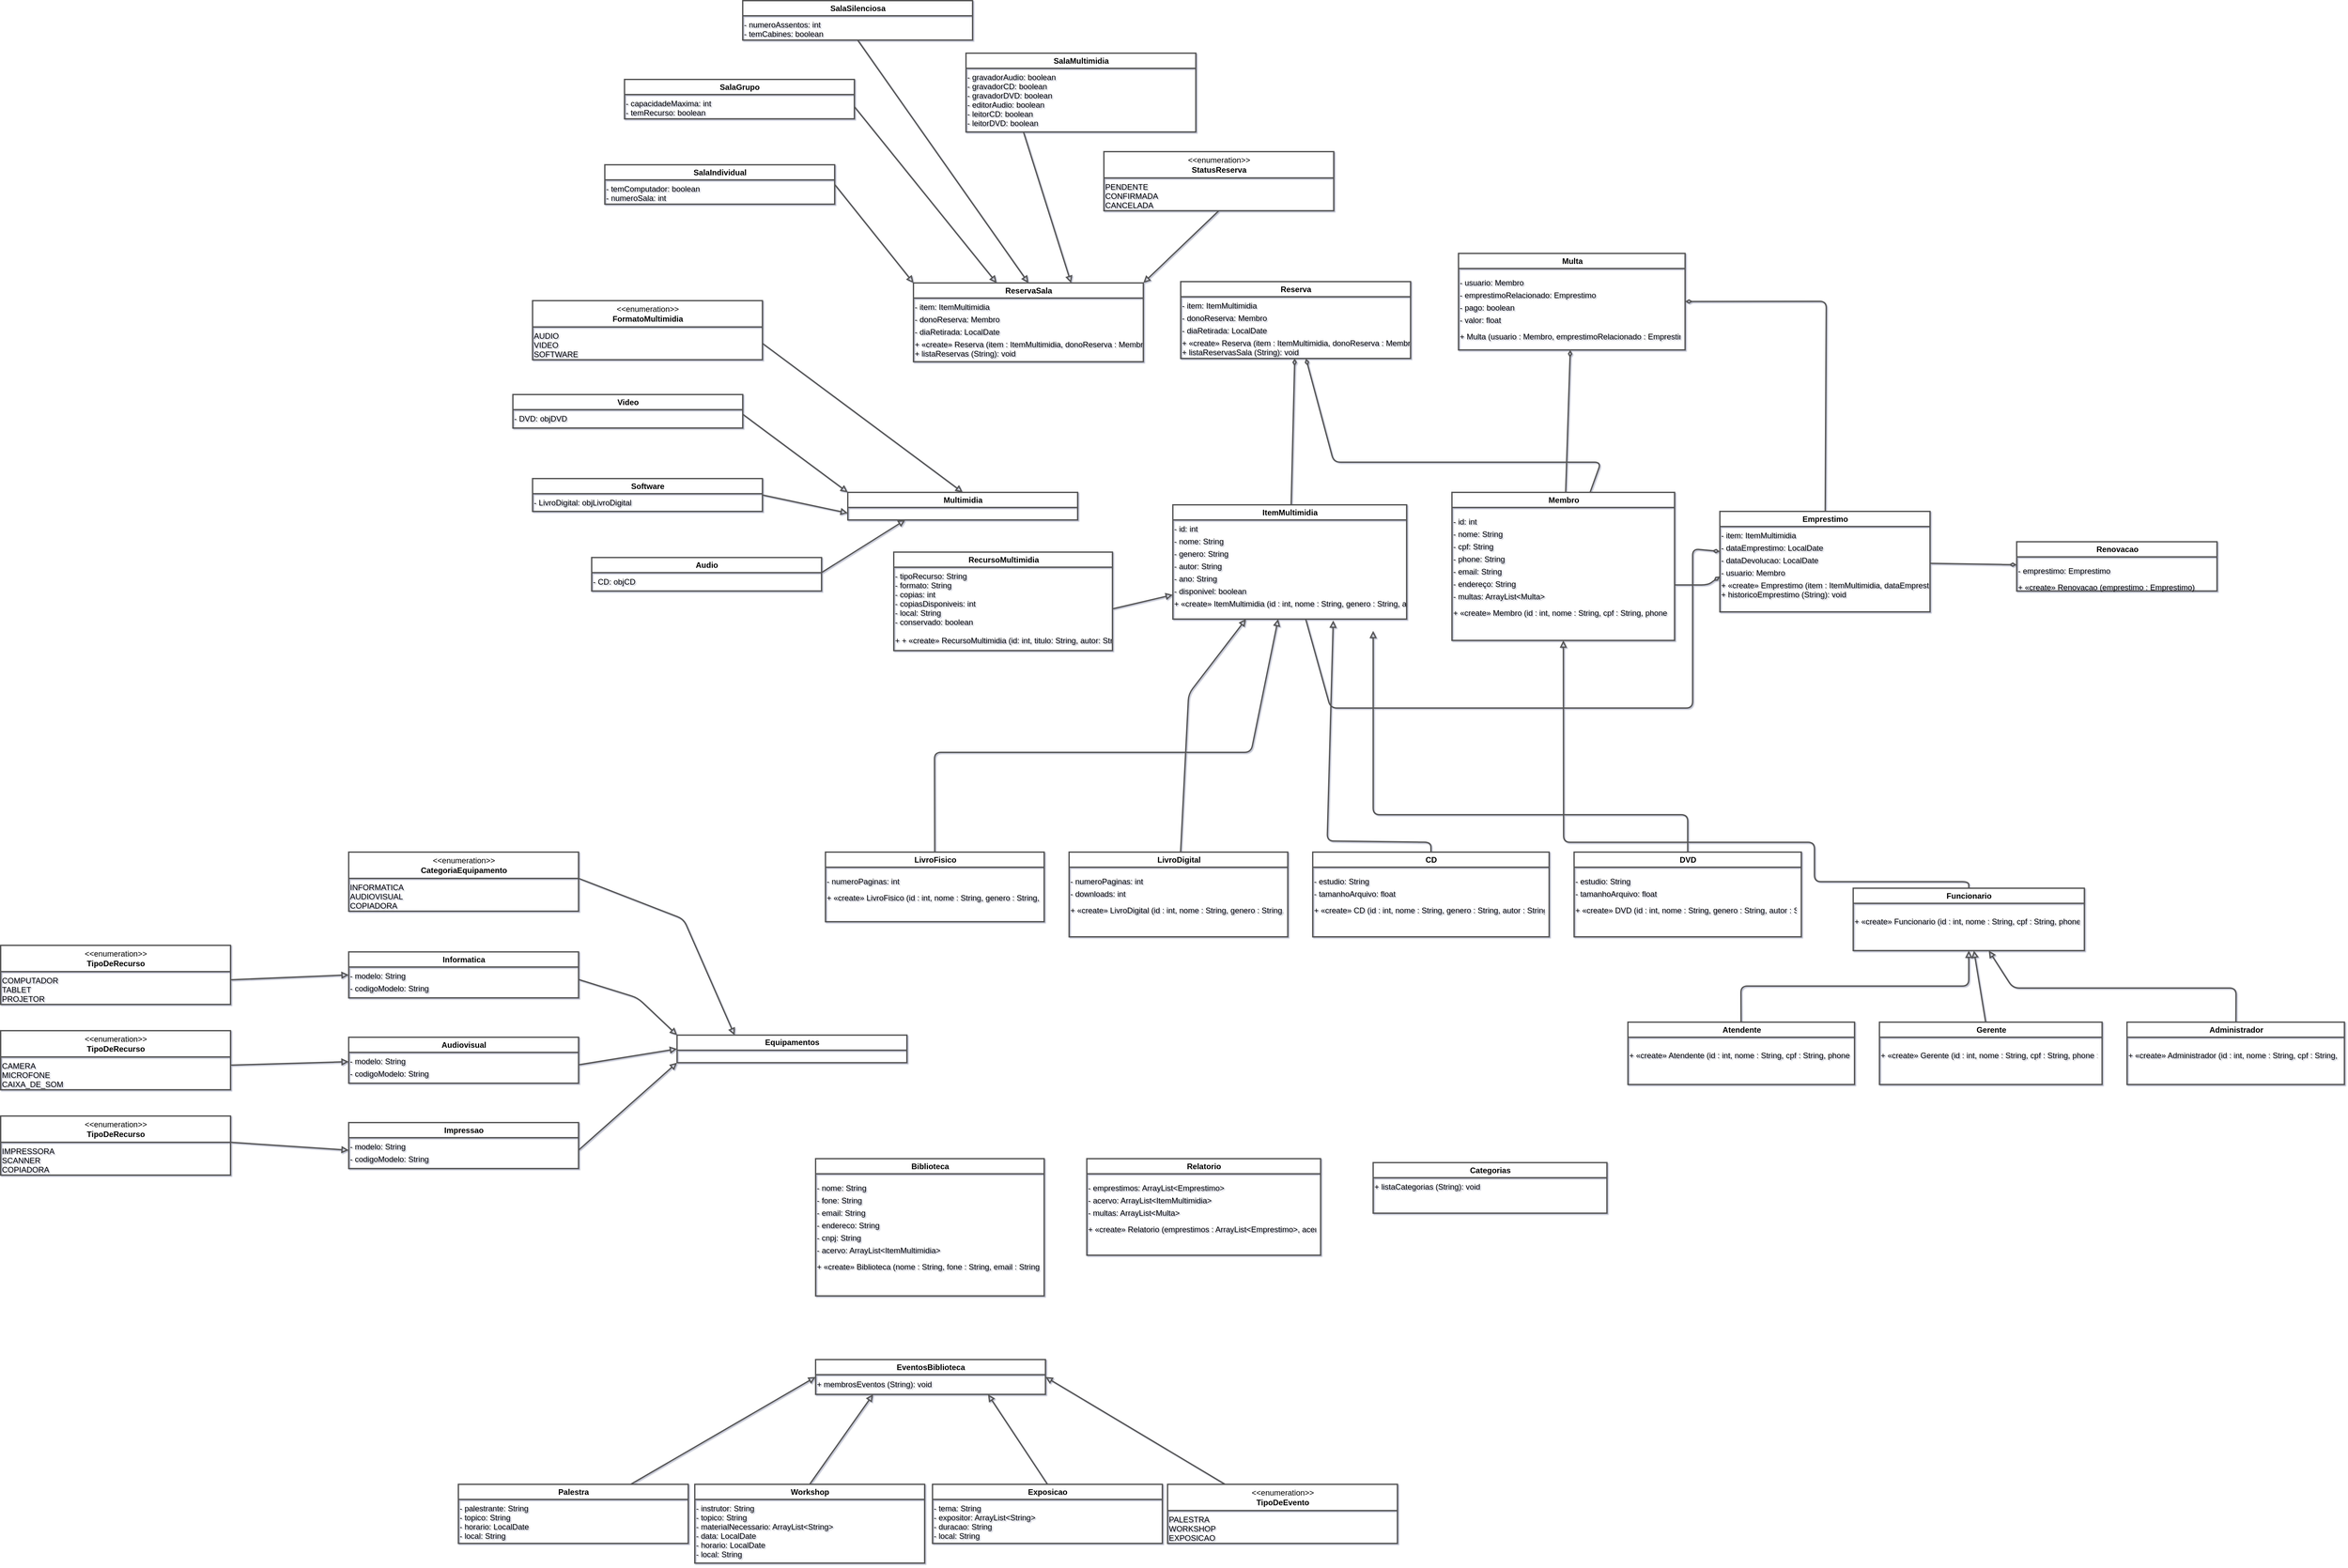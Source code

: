 <mxfile version="21.7.5" type="device">
  <diagram id="p37bd9b59f6854766ac0c3a6f68ef0c08_802432798" name="library">
    <mxGraphModel dx="3105" dy="1855" grid="1" gridSize="10" guides="1" tooltips="1" connect="1" arrows="1" fold="1" page="1" pageScale="1" pageWidth="850" pageHeight="1100" math="0" shadow="1">
      <root>
        <mxCell id="0" />
        <mxCell id="1" parent="0" />
        <mxCell id="3de217dc159946418a48439468bd26b7" value="" style="startArrow=diamondThin;startFill=0;endArrow=none;endFill=0;html=1;strokeColor=#555555;strokeWidth=2;shadow=1fillColor=#F2F2F2;" parent="1" source="750d695c446f47dfaca1e49f6bc99f50" target="7b51b3859f4741ab8440961cbaa6d530" edge="1">
          <mxGeometry x="953" y="147" width="81" height="212" as="geometry">
            <mxPoint x="993" y="147" as="sourcePoint" />
            <mxPoint x="993" y="358" as="targetPoint" />
          </mxGeometry>
        </mxCell>
        <mxCell id="7b51b3859f4741ab8440961cbaa6d530" value="ItemMultimidia" style="swimlane;childLayout=stackLayout;horizontal=1;horizontalStack=0;resizeParent=1;resizeParentMax=0;resizeLast=0;collapsible=1;html=1;strokeColor=#555555;strokeWidth=2;shadow=1fillColor=#F2F2F2;" parent="1" vertex="1">
          <mxGeometry x="815" y="358" width="356" height="174" as="geometry" />
        </mxCell>
        <mxCell id="a9e3dbe1d3b3a44e09e2bd3cc3151cbb9252" value="- id: int" style="text;portConstraint=eastwest;overflow=hidden;rotatable=0;" parent="7b51b3859f4741ab8440961cbaa6d530" vertex="1">
          <mxGeometry y="23" width="356" height="19" as="geometry" />
        </mxCell>
        <mxCell id="a9053ff605db44b50b0110128f263563d252" value="- nome: String" style="text;portConstraint=eastwest;overflow=hidden;rotatable=0;" parent="7b51b3859f4741ab8440961cbaa6d530" vertex="1">
          <mxGeometry y="42" width="356" height="19" as="geometry" />
        </mxCell>
        <mxCell id="a3ed324a3380c4290bb2b8b1d02358557253" value="- genero: String" style="text;portConstraint=eastwest;overflow=hidden;rotatable=0;" parent="7b51b3859f4741ab8440961cbaa6d530" vertex="1">
          <mxGeometry y="61" width="356" height="19" as="geometry" />
        </mxCell>
        <mxCell id="a2d24f474f6284231943f9ec85da9eb00253" value="- autor: String" style="text;portConstraint=eastwest;overflow=hidden;rotatable=0;" parent="7b51b3859f4741ab8440961cbaa6d530" vertex="1">
          <mxGeometry y="80" width="356" height="19" as="geometry" />
        </mxCell>
        <mxCell id="ad3393fe65f0a4356b60c2a44cb1f9c10253" value="- ano: String" style="text;portConstraint=eastwest;overflow=hidden;rotatable=0;" parent="7b51b3859f4741ab8440961cbaa6d530" vertex="1">
          <mxGeometry y="99" width="356" height="19" as="geometry" />
        </mxCell>
        <mxCell id="a8ce10ce505704f73aec677658c6fa811253" value="- disponivel: boolean" style="text;portConstraint=eastwest;overflow=hidden;rotatable=0;" parent="7b51b3859f4741ab8440961cbaa6d530" vertex="1">
          <mxGeometry y="118" width="356" height="19" as="geometry" />
        </mxCell>
        <mxCell id="o358498f393b54876945f960a26d83ded259" value="+ «create» ItemMultimidia (id : int, nome : String, genero : String, autor : String, ano : String, disponivel : boolean)" style="text;portConstraint=eastwest;overflow=hidden;rotatable=0;" parent="7b51b3859f4741ab8440961cbaa6d530" vertex="1">
          <mxGeometry y="137" width="356" height="37" as="geometry" />
        </mxCell>
        <mxCell id="ac202d108b43428399f6237054c8ca0f" value="Renovacao" style="swimlane;childLayout=stackLayout;horizontal=1;horizontalStack=0;resizeParent=1;resizeParentMax=0;resizeLast=0;collapsible=1;html=1;strokeColor=#555555;strokeWidth=2;shadow=1fillColor=#F2F2F2;" parent="1" vertex="1">
          <mxGeometry x="2100" y="414.25" width="305" height="75" as="geometry" />
        </mxCell>
        <mxCell id="a7e2269adfb7d41eca360b56fb958388d283" value="- emprestimo: Emprestimo" style="text;portConstraint=eastwest;overflow=hidden;rotatable=0;" parent="ac202d108b43428399f6237054c8ca0f" vertex="1">
          <mxGeometry y="30.826" width="299" height="19" as="geometry" />
        </mxCell>
        <mxCell id="oa021e7dc1a324f8880f3be25fa01cdee283" value="+ «create» Renovacao (emprestimo : Emprestimo)" style="text;portConstraint=eastwest;overflow=hidden;rotatable=0;" parent="ac202d108b43428399f6237054c8ca0f" vertex="1">
          <mxGeometry y="55.826" width="299" height="19" as="geometry" />
        </mxCell>
        <mxCell id="9b908b8025334ad98edbbb848cc3a69e" value="Multa" style="swimlane;childLayout=stackLayout;horizontal=1;horizontalStack=0;resizeParent=1;resizeParentMax=0;resizeLast=0;collapsible=1;html=1;strokeColor=#555555;strokeWidth=2;shadow=1fillColor=#F2F2F2;" parent="1" vertex="1">
          <mxGeometry x="1250" y="-25" width="345" height="147" as="geometry" />
        </mxCell>
        <mxCell id="a91cd42d75d904c03a9c3065b9f06b9a1290" value="- usuario: Membro" style="text;portConstraint=eastwest;overflow=hidden;rotatable=0;" parent="9b908b8025334ad98edbbb848cc3a69e" vertex="1">
          <mxGeometry y="30.826" width="339" height="19" as="geometry" />
        </mxCell>
        <mxCell id="ac611e453952d470aa0d77f7ec3cac6bf290" value="- emprestimoRelacionado: Emprestimo" style="text;portConstraint=eastwest;overflow=hidden;rotatable=0;" parent="9b908b8025334ad98edbbb848cc3a69e" vertex="1">
          <mxGeometry y="49.826" width="339" height="19" as="geometry" />
        </mxCell>
        <mxCell id="a30627335d6ea468bb51201f82b734608290" value="- pago: boolean" style="text;portConstraint=eastwest;overflow=hidden;rotatable=0;" parent="9b908b8025334ad98edbbb848cc3a69e" vertex="1">
          <mxGeometry y="68.826" width="339" height="19" as="geometry" />
        </mxCell>
        <mxCell id="acb127990ba494b2685f59ddb8a80af0c290" value="- valor: float" style="text;portConstraint=eastwest;overflow=hidden;rotatable=0;" parent="9b908b8025334ad98edbbb848cc3a69e" vertex="1">
          <mxGeometry y="87.826" width="339" height="19" as="geometry" />
        </mxCell>
        <mxCell id="o7041e1156ae442dc8f49fdc94276baf2290" value="+ Multa (usuario : Membro, emprestimoRelacionado : Emprestimo, pago : boolean, valor : float)" style="text;portConstraint=eastwest;overflow=hidden;rotatable=0;" parent="9b908b8025334ad98edbbb848cc3a69e" vertex="1">
          <mxGeometry y="112.826" width="339" height="37" as="geometry" />
        </mxCell>
        <mxCell id="98349e3afad4463e81128fdacc86d5b3" value="" style="endArrow=block;startArrow=none;endFill=0;startFill=0;html=1;strokeColor=#555555;strokeWidth=2;shadow=1fillColor=#F2F2F2;" parent="1" source="eb095f1c2f36481da3bc40133ddf4d5b" target="d16423c4f56247cc907c60d706bee006" edge="1">
          <mxGeometry x="1670" y="1027" width="367" height="129" as="geometry">
            <mxPoint x="1680" y="1146" as="sourcePoint" />
            <mxPoint x="2027" y="1037" as="targetPoint" />
            <Array as="points">
              <mxPoint x="1680" y="1091" />
              <mxPoint x="2027" y="1091" />
            </Array>
          </mxGeometry>
        </mxCell>
        <mxCell id="763bef23f9b24ad8a9ad205b1e7f8405" value="" style="startArrow=diamondThin;startFill=0;endArrow=none;endFill=0;html=1;strokeColor=#555555;strokeWidth=2;shadow=1fillColor=#F2F2F2;" parent="1" source="a31b603570a84d62bfeac9466dcc0132" target="7b51b3859f4741ab8440961cbaa6d530" edge="1">
          <mxGeometry x="1015" y="400" width="634" height="301.913" as="geometry">
            <mxPoint x="1648" y="425" as="sourcePoint" />
            <mxPoint x="1055" y="549" as="targetPoint" />
            <Array as="points">
              <mxPoint x="1606.5" y="425" />
              <mxPoint x="1606.5" y="667.5" />
              <mxPoint x="1055" y="667.5" />
            </Array>
          </mxGeometry>
        </mxCell>
        <mxCell id="30a6704499814e7495846e8935c2945b" value="Biblioteca" style="swimlane;childLayout=stackLayout;horizontal=1;horizontalStack=0;resizeParent=1;resizeParentMax=0;resizeLast=0;collapsible=1;html=1;strokeColor=#555555;strokeWidth=2;shadow=1fillColor=#F2F2F2;" parent="1" vertex="1">
          <mxGeometry x="271" y="1354" width="348" height="209" as="geometry" />
        </mxCell>
        <mxCell id="a82bc6de943204bc7b48869992ea38ac7285" value="- nome: String" style="text;portConstraint=eastwest;overflow=hidden;rotatable=0;" parent="30a6704499814e7495846e8935c2945b" vertex="1">
          <mxGeometry y="30.826" width="342" height="19" as="geometry" />
        </mxCell>
        <mxCell id="aad3405b4044c475588083a8c619a825c285" value="- fone: String" style="text;portConstraint=eastwest;overflow=hidden;rotatable=0;" parent="30a6704499814e7495846e8935c2945b" vertex="1">
          <mxGeometry y="49.826" width="342" height="19" as="geometry" />
        </mxCell>
        <mxCell id="a13a75b98fa1945828b10a9f2124bab44285" value="- email: String" style="text;portConstraint=eastwest;overflow=hidden;rotatable=0;" parent="30a6704499814e7495846e8935c2945b" vertex="1">
          <mxGeometry y="68.826" width="342" height="19" as="geometry" />
        </mxCell>
        <mxCell id="a00431027fe2d4932a6c6d4a3754dbcfc287" value="- endereco: String" style="text;portConstraint=eastwest;overflow=hidden;rotatable=0;" parent="30a6704499814e7495846e8935c2945b" vertex="1">
          <mxGeometry y="87.826" width="342" height="19" as="geometry" />
        </mxCell>
        <mxCell id="a001ee642c50547beb6f47c29be4d22da287" value="- cnpj: String" style="text;portConstraint=eastwest;overflow=hidden;rotatable=0;" parent="30a6704499814e7495846e8935c2945b" vertex="1">
          <mxGeometry y="106.826" width="342" height="19" as="geometry" />
        </mxCell>
        <mxCell id="aa6f2db840195406e8a165615e0391b28287" value="- acervo: ArrayList&lt;ItemMultimidia&gt;" style="text;portConstraint=eastwest;overflow=hidden;rotatable=0;" parent="30a6704499814e7495846e8935c2945b" vertex="1">
          <mxGeometry y="125.826" width="342" height="19" as="geometry" />
        </mxCell>
        <mxCell id="o4472dda964be44bebcc170365ed9ad90287" value="+ «create» Biblioteca (nome : String, fone : String, email : String, endereco : String, cnpj : String, acervo : ArrayList&lt;ItemMultimidia&gt;)" style="text;portConstraint=eastwest;overflow=hidden;rotatable=0;" parent="30a6704499814e7495846e8935c2945b" vertex="1">
          <mxGeometry y="150.826" width="342" height="54" as="geometry" />
        </mxCell>
        <mxCell id="8e8b5624eab444658d67d63d186cf1ea" value="CD" style="swimlane;childLayout=stackLayout;horizontal=1;horizontalStack=0;resizeParent=1;resizeParentMax=0;resizeLast=0;collapsible=1;html=1;strokeColor=#555555;strokeWidth=2;shadow=1fillColor=#F2F2F2;" parent="1" vertex="1">
          <mxGeometry x="1028" y="887" width="360" height="129" as="geometry" />
        </mxCell>
        <mxCell id="a7ef735b1b3534654ae1aedb2536d6e09284" value="- estudio: String" style="text;portConstraint=eastwest;overflow=hidden;rotatable=0;" parent="8e8b5624eab444658d67d63d186cf1ea" vertex="1">
          <mxGeometry y="30.826" width="354" height="19" as="geometry" />
        </mxCell>
        <mxCell id="ae7a2b139d098462594b36899ecc4bd8b284" value="- tamanhoArquivo: float" style="text;portConstraint=eastwest;overflow=hidden;rotatable=0;" parent="8e8b5624eab444658d67d63d186cf1ea" vertex="1">
          <mxGeometry y="49.826" width="354" height="19" as="geometry" />
        </mxCell>
        <mxCell id="oa89645d8170447b59d827f4a41e2adcd284" value="+ «create» CD (id : int, nome : String, genero : String, autor : String, ano : String, disponivel : boolean, estudio : String, tamanhoArquivo : float)" style="text;portConstraint=eastwest;overflow=hidden;rotatable=0;" parent="8e8b5624eab444658d67d63d186cf1ea" vertex="1">
          <mxGeometry y="74.826" width="354" height="54" as="geometry" />
        </mxCell>
        <mxCell id="de872e140cec4520bc8597d99540006d" value="" style="startArrow=diamondThin;startFill=0;endArrow=none;endFill=0;html=1;strokeColor=#555555;strokeWidth=2;shadow=1fillColor=#F2F2F2;exitX=0;exitY=0;exitDx=0;exitDy=0;" parent="1" source="o4db6b092f45548c98efa4481ca5813e5289" edge="1">
          <mxGeometry x="765" y="457" width="884" height="336" as="geometry">
            <mxPoint x="1648" y="482" as="sourcePoint" />
            <mxPoint x="1580" y="480" as="targetPoint" />
            <Array as="points">
              <mxPoint x="1630" y="480" />
            </Array>
          </mxGeometry>
        </mxCell>
        <mxCell id="caf0a0fd16a84841b270076759943cde" value="LivroFisico" style="swimlane;childLayout=stackLayout;horizontal=1;horizontalStack=0;resizeParent=1;resizeParentMax=0;resizeLast=0;collapsible=1;html=1;strokeColor=#555555;strokeWidth=2;shadow=1fillColor=#F2F2F2;" parent="1" vertex="1">
          <mxGeometry x="286" y="887" width="333" height="106" as="geometry" />
        </mxCell>
        <mxCell id="a4b9a42e1a2174d54b8641a2647b5f455297" value="- numeroPaginas: int" style="text;portConstraint=eastwest;overflow=hidden;rotatable=0;" parent="caf0a0fd16a84841b270076759943cde" vertex="1">
          <mxGeometry y="30.826" width="327" height="19" as="geometry" />
        </mxCell>
        <mxCell id="o6b5f55008fe24fad8548ceec09bc714e297" value="+ «create» LivroFisico (id : int, nome : String, genero : String, autor : String, ano : String, disponivel : boolean, numeroPaginas : int)" style="text;portConstraint=eastwest;overflow=hidden;rotatable=0;" parent="caf0a0fd16a84841b270076759943cde" vertex="1">
          <mxGeometry y="55.826" width="327" height="54" as="geometry" />
        </mxCell>
        <mxCell id="053b7ff0ea4443c38d4439765a249ca6" value="DVD" style="swimlane;childLayout=stackLayout;horizontal=1;horizontalStack=0;resizeParent=1;resizeParentMax=0;resizeLast=0;collapsible=1;html=1;strokeColor=#555555;strokeWidth=2;shadow=1fillColor=#F2F2F2;" parent="1" vertex="1">
          <mxGeometry x="1426" y="887" width="346" height="129" as="geometry" />
        </mxCell>
        <mxCell id="a46ba94029e6b4fdea4a6cf5c9519b6b4284" value="- estudio: String" style="text;portConstraint=eastwest;overflow=hidden;rotatable=0;" parent="053b7ff0ea4443c38d4439765a249ca6" vertex="1">
          <mxGeometry y="30.826" width="340" height="19" as="geometry" />
        </mxCell>
        <mxCell id="a1b663cee3dad41e5a35a0bd2e3637bfc284" value="- tamanhoArquivo: float" style="text;portConstraint=eastwest;overflow=hidden;rotatable=0;" parent="053b7ff0ea4443c38d4439765a249ca6" vertex="1">
          <mxGeometry y="49.826" width="340" height="19" as="geometry" />
        </mxCell>
        <mxCell id="o789ce871481b48d1958b1225397278df284" value="+ «create» DVD (id : int, nome : String, genero : String, autor : String, ano : String, disponivel : boolean, estudio : String, tamanhoArquivo : float)" style="text;portConstraint=eastwest;overflow=hidden;rotatable=0;" parent="053b7ff0ea4443c38d4439765a249ca6" vertex="1">
          <mxGeometry y="74.826" width="340" height="54" as="geometry" />
        </mxCell>
        <mxCell id="55dbd6a922a04dd6b03bd169adce1d91" value="Relatorio" style="swimlane;childLayout=stackLayout;horizontal=1;horizontalStack=0;resizeParent=1;resizeParentMax=0;resizeLast=0;collapsible=1;html=1;strokeColor=#555555;strokeWidth=2;shadow=1fillColor=#F2F2F2;" parent="1" vertex="1">
          <mxGeometry x="684" y="1354" width="356" height="147" as="geometry" />
        </mxCell>
        <mxCell id="a118506b707294131a133ad80129c5dfc289" value="- emprestimos: ArrayList&lt;Emprestimo&gt;" style="text;portConstraint=eastwest;overflow=hidden;rotatable=0;" parent="55dbd6a922a04dd6b03bd169adce1d91" vertex="1">
          <mxGeometry y="30.826" width="350" height="19" as="geometry" />
        </mxCell>
        <mxCell id="aba142daf7c624c2ab04e8b1da9915b1a289" value="- acervo: ArrayList&lt;ItemMultimidia&gt;" style="text;portConstraint=eastwest;overflow=hidden;rotatable=0;" parent="55dbd6a922a04dd6b03bd169adce1d91" vertex="1">
          <mxGeometry y="49.826" width="350" height="19" as="geometry" />
        </mxCell>
        <mxCell id="abdb2bd2c941b445ea6581d42f88d8c84290" value="- multas: ArrayList&lt;Multa&gt;" style="text;portConstraint=eastwest;overflow=hidden;rotatable=0;" parent="55dbd6a922a04dd6b03bd169adce1d91" vertex="1">
          <mxGeometry y="68.826" width="350" height="19" as="geometry" />
        </mxCell>
        <mxCell id="oeb6ae79e1dc642129abe86c6c4cbd70e290" value="+ «create» Relatorio (emprestimos : ArrayList&lt;Emprestimo&gt;, acervo : ArrayList&lt;ItemMultimidia&gt;, multas : ArrayList&lt;Multa&gt;)" style="text;portConstraint=eastwest;overflow=hidden;rotatable=0;" parent="55dbd6a922a04dd6b03bd169adce1d91" vertex="1">
          <mxGeometry y="93.826" width="350" height="54" as="geometry" />
        </mxCell>
        <mxCell id="0190dd56a010477fa57b2b83e8e8f4dc" value="" style="endArrow=block;startArrow=none;endFill=0;startFill=0;html=1;strokeColor=#555555;strokeWidth=2;shadow=1fillColor=#F2F2F2;" parent="1" source="d16423c4f56247cc907c60d706bee006" target="6d1231ac8dc84af4a180692e4535df3b" edge="1">
          <mxGeometry x="1400" y="554" width="637" height="398" as="geometry">
            <mxPoint x="2027" y="942" as="sourcePoint" />
            <mxPoint x="1410" y="564" as="targetPoint" />
            <Array as="points">
              <mxPoint x="2027" y="932" />
              <mxPoint x="1792" y="932" />
              <mxPoint x="1792" y="872" />
              <mxPoint x="1410" y="872" />
            </Array>
          </mxGeometry>
        </mxCell>
        <mxCell id="42e553c26f91463a8031080a08dc2146" value="" style="startArrow=diamondThin;startFill=0;endArrow=none;endFill=0;html=1;strokeColor=#555555;strokeWidth=2;shadow=1fillColor=#F2F2F2;" parent="1" source="9b908b8025334ad98edbbb848cc3a69e" target="a31b603570a84d62bfeac9466dcc0132" edge="1">
          <mxGeometry x="1595" y="23" width="256" height="346" as="geometry">
            <mxPoint x="1595" y="48" as="sourcePoint" />
            <mxPoint x="1810" y="368" as="targetPoint" />
            <Array as="points">
              <mxPoint x="1810" y="48" />
            </Array>
          </mxGeometry>
        </mxCell>
        <mxCell id="a31b603570a84d62bfeac9466dcc0132" value="Emprestimo" style="swimlane;childLayout=stackLayout;horizontal=1;horizontalStack=0;resizeParent=1;resizeParentMax=0;resizeLast=0;collapsible=1;html=1;strokeColor=#555555;strokeWidth=2;shadow=1fillColor=#F2F2F2;" parent="1" vertex="1">
          <mxGeometry x="1648" y="368" width="320" height="153" as="geometry" />
        </mxCell>
        <mxCell id="ab72d654bac2d47b2939a9862943dee7f288" value="- item: ItemMultimidia" style="text;portConstraint=eastwest;overflow=hidden;rotatable=0;" parent="a31b603570a84d62bfeac9466dcc0132" vertex="1">
          <mxGeometry y="23" width="320" height="19" as="geometry" />
        </mxCell>
        <mxCell id="a67629a57707348b0bcec4d285e04d1fc288" value="- dataEmprestimo: LocalDate" style="text;portConstraint=eastwest;overflow=hidden;rotatable=0;" parent="a31b603570a84d62bfeac9466dcc0132" vertex="1">
          <mxGeometry y="42" width="320" height="19" as="geometry" />
        </mxCell>
        <mxCell id="a2ef4308120a6426ba15dafd919d758fd288" value="- dataDevolucao: LocalDate" style="text;portConstraint=eastwest;overflow=hidden;rotatable=0;" parent="a31b603570a84d62bfeac9466dcc0132" vertex="1">
          <mxGeometry y="61" width="320" height="19" as="geometry" />
        </mxCell>
        <mxCell id="a528bc57d017e4e68882198664ebad499289" value="- usuario: Membro" style="text;portConstraint=eastwest;overflow=hidden;rotatable=0;" parent="a31b603570a84d62bfeac9466dcc0132" vertex="1">
          <mxGeometry y="80" width="320" height="19" as="geometry" />
        </mxCell>
        <mxCell id="o4db6b092f45548c98efa4481ca5813e5289" value="+ «create» Emprestimo (item : ItemMultimidia, dataEmprestimo : LocalDate, dataDevolucao : LocalDate, usuario : Membro)&#xa;+ historicoEmprestimo (String): void&#xa;" style="text;portConstraint=eastwest;overflow=hidden;rotatable=0;" parent="a31b603570a84d62bfeac9466dcc0132" vertex="1">
          <mxGeometry y="99" width="320" height="54" as="geometry" />
        </mxCell>
        <mxCell id="b2b2c60eab2e4406a98322917a48b906" value="Gerente" style="swimlane;childLayout=stackLayout;horizontal=1;horizontalStack=0;resizeParent=1;resizeParentMax=0;resizeLast=0;collapsible=1;html=1;strokeColor=#555555;strokeWidth=2;shadow=1fillColor=#F2F2F2;" parent="1" vertex="1">
          <mxGeometry x="1891" y="1146" width="339" height="95" as="geometry" />
        </mxCell>
        <mxCell id="oe6f1c79dc0a44ab0b57b0578d28bf218269" value="+ «create» Gerente (id : int, nome : String, cpf : String, phone : String, email : String, endereço : String, multas : ArrayList&lt;Multa&gt;)" style="text;portConstraint=eastwest;overflow=hidden;rotatable=0;" parent="b2b2c60eab2e4406a98322917a48b906" vertex="1">
          <mxGeometry y="36.826" width="333" height="54" as="geometry" />
        </mxCell>
        <mxCell id="750d695c446f47dfaca1e49f6bc99f50" value="Reserva" style="swimlane;childLayout=stackLayout;horizontal=1;horizontalStack=0;resizeParent=1;resizeParentMax=0;resizeLast=0;collapsible=1;html=1;strokeColor=#555555;strokeWidth=2;shadow=1fillColor=#F2F2F2;" parent="1" vertex="1">
          <mxGeometry x="827" y="18" width="350" height="117" as="geometry" />
        </mxCell>
        <mxCell id="a9a743cadb1f849a78421a980a7d8baf7271" value="- item: ItemMultimidia" style="text;portConstraint=eastwest;overflow=hidden;rotatable=0;" parent="750d695c446f47dfaca1e49f6bc99f50" vertex="1">
          <mxGeometry y="23" width="350" height="19" as="geometry" />
        </mxCell>
        <mxCell id="aaabdd4f79d5a434a8f05de6a753adf0b272" value="- donoReserva: Membro" style="text;portConstraint=eastwest;overflow=hidden;rotatable=0;" parent="750d695c446f47dfaca1e49f6bc99f50" vertex="1">
          <mxGeometry y="42" width="350" height="19" as="geometry" />
        </mxCell>
        <mxCell id="a405c1b6449314bc8a0717d8c7dbd74e6283" value="- diaRetirada: LocalDate" style="text;portConstraint=eastwest;overflow=hidden;rotatable=0;" parent="750d695c446f47dfaca1e49f6bc99f50" vertex="1">
          <mxGeometry y="61" width="350" height="19" as="geometry" />
        </mxCell>
        <mxCell id="o2746d2b65f924d978e031fb6deeed2c9283" value="+ «create» Reserva (item : ItemMultimidia, donoReserva : Membro, diaRetirada : LocalDate)&#xa;+ listaReservasSala (String): void" style="text;portConstraint=eastwest;overflow=hidden;rotatable=0;" parent="750d695c446f47dfaca1e49f6bc99f50" vertex="1">
          <mxGeometry y="80" width="350" height="37" as="geometry" />
        </mxCell>
        <mxCell id="eb095f1c2f36481da3bc40133ddf4d5b" value="Atendente" style="swimlane;childLayout=stackLayout;horizontal=1;horizontalStack=0;resizeParent=1;resizeParentMax=0;resizeLast=0;collapsible=1;html=1;strokeColor=#555555;strokeWidth=2;shadow=1fillColor=#F2F2F2;" parent="1" vertex="1">
          <mxGeometry x="1508" y="1146" width="345" height="95" as="geometry" />
        </mxCell>
        <mxCell id="odcde61b88999489c909013fdf0b62d8e287" value="+ «create» Atendente (id : int, nome : String, cpf : String, phone : String, email : String, endereço : String, multas : ArrayList&lt;Multa&gt;)" style="text;portConstraint=eastwest;overflow=hidden;rotatable=0;" parent="eb095f1c2f36481da3bc40133ddf4d5b" vertex="1">
          <mxGeometry y="36.826" width="339" height="54" as="geometry" />
        </mxCell>
        <mxCell id="6d1231ac8dc84af4a180692e4535df3b" value="Membro" style="swimlane;childLayout=stackLayout;horizontal=1;horizontalStack=0;resizeParent=1;resizeParentMax=0;resizeLast=0;collapsible=1;html=1;strokeColor=#555555;strokeWidth=2;shadow=1fillColor=#F2F2F2;" parent="1" vertex="1">
          <mxGeometry x="1240" y="339" width="339" height="225.5" as="geometry" />
        </mxCell>
        <mxCell id="a62fa7caaa270454a87bf33e5a46f1bae291" value="- id: int" style="text;portConstraint=eastwest;overflow=hidden;rotatable=0;" parent="6d1231ac8dc84af4a180692e4535df3b" vertex="1">
          <mxGeometry y="30.826" width="333" height="19" as="geometry" />
        </mxCell>
        <mxCell id="ab8ca178a8cb04138a94d542e1c700d54291" value="- nome: String" style="text;portConstraint=eastwest;overflow=hidden;rotatable=0;" parent="6d1231ac8dc84af4a180692e4535df3b" vertex="1">
          <mxGeometry y="49.826" width="333" height="19" as="geometry" />
        </mxCell>
        <mxCell id="a9059791f5dc84263808206ad94f67dde291" value="- cpf: String" style="text;portConstraint=eastwest;overflow=hidden;rotatable=0;" parent="6d1231ac8dc84af4a180692e4535df3b" vertex="1">
          <mxGeometry y="68.826" width="333" height="19" as="geometry" />
        </mxCell>
        <mxCell id="aa808b70494924b9a962759bd7d85ca5f291" value="- phone: String" style="text;portConstraint=eastwest;overflow=hidden;rotatable=0;" parent="6d1231ac8dc84af4a180692e4535df3b" vertex="1">
          <mxGeometry y="87.826" width="333" height="19" as="geometry" />
        </mxCell>
        <mxCell id="a3fea0b0dce5e48039c09c41975ab06d3291" value="- email: String" style="text;portConstraint=eastwest;overflow=hidden;rotatable=0;" parent="6d1231ac8dc84af4a180692e4535df3b" vertex="1">
          <mxGeometry y="106.826" width="333" height="19" as="geometry" />
        </mxCell>
        <mxCell id="ad9c76e51bf234b8b90f28565b4a87c84292" value="- endereço: String" style="text;portConstraint=eastwest;overflow=hidden;rotatable=0;" parent="6d1231ac8dc84af4a180692e4535df3b" vertex="1">
          <mxGeometry y="125.826" width="333" height="19" as="geometry" />
        </mxCell>
        <mxCell id="aabe37e30e59d42718f0ccda6f8c243ef292" value="- multas: ArrayList&lt;Multa&gt;" style="text;portConstraint=eastwest;overflow=hidden;rotatable=0;" parent="6d1231ac8dc84af4a180692e4535df3b" vertex="1">
          <mxGeometry y="144.826" width="333" height="19" as="geometry" />
        </mxCell>
        <mxCell id="o8252918745924d60b2176b1172b253d6292" value="+ «create» Membro (id : int, nome : String, cpf : String, phone : String, email : String, endereço : String, multas : ArrayList&lt;Multa&gt;)" style="text;portConstraint=eastwest;overflow=hidden;rotatable=0;" parent="6d1231ac8dc84af4a180692e4535df3b" vertex="1">
          <mxGeometry y="169.826" width="333" height="54" as="geometry" />
        </mxCell>
        <mxCell id="37eda76e77b34ba88dceb4688a537df4" value="" style="endArrow=block;startArrow=none;endFill=0;startFill=0;html=1;strokeColor=#555555;strokeWidth=2;shadow=1fillColor=#F2F2F2;" parent="1" source="053b7ff0ea4443c38d4439765a249ca6" edge="1">
          <mxGeometry x="982" y="539" width="627" height="376" as="geometry">
            <mxPoint x="1599" y="887" as="sourcePoint" />
            <mxPoint x="1120" y="550" as="targetPoint" />
            <Array as="points">
              <mxPoint x="1599" y="830" />
              <mxPoint x="1120" y="830" />
            </Array>
          </mxGeometry>
        </mxCell>
        <mxCell id="ff72c9060e3f40c6b575ea7a3f5bef4d" value="" style="endArrow=block;startArrow=none;endFill=0;startFill=0;html=1;strokeColor=#555555;strokeWidth=2;shadow=1fillColor=#F2F2F2;" parent="1" source="e628098ff2124c27b98d2bee02e6b559" target="d16423c4f56247cc907c60d706bee006" edge="1">
          <mxGeometry x="2084" y="1027" width="360" height="129" as="geometry">
            <mxPoint x="2434" y="1146" as="sourcePoint" />
            <mxPoint x="2094" y="1037" as="targetPoint" />
            <Array as="points">
              <mxPoint x="2434" y="1094" />
              <mxPoint x="2094" y="1094" />
            </Array>
          </mxGeometry>
        </mxCell>
        <mxCell id="0d2e127a870e4d168a14e0f30ccc9be9" value="" style="startArrow=diamondThin;startFill=0;endArrow=none;endFill=0;html=1;strokeColor=#555555;strokeWidth=2;shadow=1fillColor=#F2F2F2;" parent="1" source="750d695c446f47dfaca1e49f6bc99f50" target="6d1231ac8dc84af4a180692e4535df3b" edge="1">
          <mxGeometry x="1020" y="147" width="487.54" height="193" as="geometry">
            <mxPoint x="1060" y="147" as="sourcePoint" />
            <mxPoint x="1466" y="339" as="targetPoint" />
            <Array as="points">
              <mxPoint x="1060" y="293" />
              <mxPoint x="1467" y="293" />
            </Array>
          </mxGeometry>
        </mxCell>
        <mxCell id="d16423c4f56247cc907c60d706bee006" value="Funcionario" style="swimlane;childLayout=stackLayout;horizontal=1;horizontalStack=0;resizeParent=1;resizeParentMax=0;resizeLast=0;collapsible=1;html=1;strokeColor=#555555;strokeWidth=2;shadow=1fillColor=#F2F2F2;" parent="1" vertex="1">
          <mxGeometry x="1851" y="942" width="352" height="95" as="geometry" />
        </mxCell>
        <mxCell id="o88232f252a054d0f888ab25212354512288" value="+ «create» Funcionario (id : int, nome : String, cpf : String, phone : String, email : String, endereço : String, multas : ArrayList&lt;Multa&gt;)" style="text;portConstraint=eastwest;overflow=hidden;rotatable=0;" parent="d16423c4f56247cc907c60d706bee006" vertex="1">
          <mxGeometry y="36.826" width="346" height="54" as="geometry" />
        </mxCell>
        <mxCell id="7d3c3a72213b4498af34a620f2c94031" value="LivroDigital" style="swimlane;childLayout=stackLayout;horizontal=1;horizontalStack=0;resizeParent=1;resizeParentMax=0;resizeLast=0;collapsible=1;html=1;strokeColor=#555555;strokeWidth=2;shadow=1fillColor=#F2F2F2;" parent="1" vertex="1">
          <mxGeometry x="657" y="887" width="333" height="129" as="geometry" />
        </mxCell>
        <mxCell id="a8727f2d23cd042359086cf08c256ce9c297" value="- numeroPaginas: int" style="text;portConstraint=eastwest;overflow=hidden;rotatable=0;" parent="7d3c3a72213b4498af34a620f2c94031" vertex="1">
          <mxGeometry y="30.826" width="327" height="19" as="geometry" />
        </mxCell>
        <mxCell id="aae2004bf071741ef950318385f8504b1297" value="- downloads: int" style="text;portConstraint=eastwest;overflow=hidden;rotatable=0;" parent="7d3c3a72213b4498af34a620f2c94031" vertex="1">
          <mxGeometry y="49.826" width="327" height="19" as="geometry" />
        </mxCell>
        <mxCell id="o13b77318030a4c25b292e0bfd6925cf5297" value="+ «create» LivroDigital (id : int, nome : String, genero : String, autor : String, ano : String, disponivel : Boolean, numeroPaginas : int, downloads : int)" style="text;portConstraint=eastwest;overflow=hidden;rotatable=0;" parent="7d3c3a72213b4498af34a620f2c94031" vertex="1">
          <mxGeometry y="74.826" width="327" height="54" as="geometry" />
        </mxCell>
        <mxCell id="ef208dd50dcf4b33a977d348cb9a4923" value="" style="endArrow=block;startArrow=none;endFill=0;startFill=0;html=1;strokeColor=#555555;strokeWidth=2;shadow=1fillColor=#F2F2F2;" parent="1" source="b2b2c60eab2e4406a98322917a48b906" target="d16423c4f56247cc907c60d706bee006" edge="1">
          <mxGeometry x="2023" y="1027" width="74" height="129" as="geometry">
            <mxPoint x="2060" y="1146" as="sourcePoint" />
            <mxPoint x="2061" y="1037" as="targetPoint" />
          </mxGeometry>
        </mxCell>
        <mxCell id="e446761606aa4bfbadca1184521cd40c" value="" style="endArrow=block;startArrow=none;endFill=0;startFill=0;html=1;strokeColor=#555555;strokeWidth=2;shadow=1fillColor=#F2F2F2;" parent="1" source="7d3c3a72213b4498af34a620f2c94031" target="7b51b3859f4741ab8440961cbaa6d530" edge="1">
          <mxGeometry x="787" y="539" width="74" height="358" as="geometry">
            <mxPoint x="824" y="887" as="sourcePoint" />
            <mxPoint x="839" y="549" as="targetPoint" />
            <Array as="points">
              <mxPoint x="839" y="646" />
            </Array>
          </mxGeometry>
        </mxCell>
        <mxCell id="e628098ff2124c27b98d2bee02e6b559" value="Administrador" style="swimlane;childLayout=stackLayout;horizontal=1;horizontalStack=0;resizeParent=1;resizeParentMax=0;resizeLast=0;collapsible=1;html=1;strokeColor=#555555;strokeWidth=2;shadow=1fillColor=#F2F2F2;" parent="1" vertex="1">
          <mxGeometry x="2268" y="1146" width="331" height="95" as="geometry" />
        </mxCell>
        <mxCell id="o5b7e27d542fd4566944c43671c824231288" value="+ «create» Administrador (id : int, nome : String, cpf : String, phone : String, email : String, endereço : String, multas : ArrayList&lt;Multa&gt;)" style="text;portConstraint=eastwest;overflow=hidden;rotatable=0;" parent="e628098ff2124c27b98d2bee02e6b559" vertex="1">
          <mxGeometry y="36.826" width="325" height="54" as="geometry" />
        </mxCell>
        <mxCell id="b555dc034d644602b9a97620d7dd7d60" value="" style="endArrow=block;startArrow=none;endFill=0;startFill=0;html=1;strokeColor=#555555;strokeWidth=2;shadow=1fillColor=#F2F2F2;" parent="1" source="caf0a0fd16a84841b270076759943cde" target="7b51b3859f4741ab8440961cbaa6d530" edge="1">
          <mxGeometry x="442" y="539" width="502" height="358" as="geometry">
            <mxPoint x="452" y="887" as="sourcePoint" />
            <mxPoint x="934" y="549" as="targetPoint" />
            <Array as="points">
              <mxPoint x="452" y="735" />
              <mxPoint x="934" y="735" />
            </Array>
          </mxGeometry>
        </mxCell>
        <mxCell id="bedd041c5bf44c2cb2eb68503a309a35" value="" style="startArrow=diamondThin;startFill=0;endArrow=none;endFill=0;html=1;strokeColor=#555555;strokeWidth=2;shadow=1fillColor=#F2F2F2;" parent="1" source="ac202d108b43428399f6237054c8ca0f" target="a31b603570a84d62bfeac9466dcc0132" edge="1">
          <mxGeometry x="1967.886" y="428.19" width="133.114" height="59.723" as="geometry">
            <mxPoint x="2100" y="454" as="sourcePoint" />
            <mxPoint x="1968" y="453" as="targetPoint" />
          </mxGeometry>
        </mxCell>
        <mxCell id="fb8221c0deca46c2861be26b79eae970" value="" style="endArrow=block;startArrow=none;endFill=0;startFill=0;html=1;strokeColor=#555555;strokeWidth=2;shadow=1fillColor=#F2F2F2;entryX=0.686;entryY=1.06;entryDx=0;entryDy=0;entryPerimeter=0;" parent="1" source="8e8b5624eab444658d67d63d186cf1ea" target="o358498f393b54876945f960a26d83ded259" edge="1">
          <mxGeometry x="955" y="539" width="263" height="358" as="geometry">
            <mxPoint x="1208" y="887" as="sourcePoint" />
            <mxPoint x="993" y="549" as="targetPoint" />
            <Array as="points">
              <mxPoint x="1208" y="872" />
              <mxPoint x="1050" y="870" />
            </Array>
          </mxGeometry>
        </mxCell>
        <mxCell id="3bf67ace65264fd4938cd51af4e1aeee" value="" style="startArrow=diamondThin;startFill=0;endArrow=none;endFill=0;html=1;strokeColor=#555555;strokeWidth=2;shadow=1fillColor=#F2F2F2;" parent="1" source="9b908b8025334ad98edbbb848cc3a69e" target="6d1231ac8dc84af4a180692e4535df3b" edge="1">
          <mxGeometry x="1369" y="122" width="81.885" height="218" as="geometry">
            <mxPoint x="1409" y="122" as="sourcePoint" />
            <mxPoint x="1410" y="339" as="targetPoint" />
          </mxGeometry>
        </mxCell>
        <mxCell id="07dab6f793454c6ea6693e411e4aae5e" value="" style="startArrow=none;startFill=0;endArrow=none;endFill=0;html=1;strokeColor=#555555;strokeWidth=2;shadow=1fillColor=#F2F2F2;" parent="1" edge="1">
          <mxGeometry x="-2147484000" width="39" height="33.913" as="geometry">
            <mxPoint x="810" y="110.0" as="sourcePoint" />
            <mxPoint x="810" y="110.0" as="targetPoint" />
          </mxGeometry>
        </mxCell>
        <mxCell id="bf3d2112c09f49d2a8b118729aea0672" value="" style="startArrow=none;startFill=0;endArrow=none;endFill=0;html=1;strokeColor=#555555;strokeWidth=2;shadow=1fillColor=#F2F2F2;" parent="1" edge="1">
          <mxGeometry x="-2147484000" width="39" height="33.913" as="geometry">
            <mxPoint x="810" y="110.0" as="sourcePoint" />
            <mxPoint x="810" y="110.0" as="targetPoint" />
          </mxGeometry>
        </mxCell>
        <mxCell id="SzRwB_ZFbHfcHtkqmDJW-1" value="&lt;div&gt;ReservaSala&lt;/div&gt;" style="swimlane;childLayout=stackLayout;horizontal=1;horizontalStack=0;resizeParent=1;resizeParentMax=0;resizeLast=0;collapsible=1;html=1;strokeColor=#555555;strokeWidth=2;shadow=1fillColor=#F2F2F2;" parent="1" vertex="1">
          <mxGeometry x="420" y="20" width="350" height="120" as="geometry" />
        </mxCell>
        <mxCell id="SzRwB_ZFbHfcHtkqmDJW-2" value="- item: ItemMultimidia" style="text;portConstraint=eastwest;overflow=hidden;rotatable=0;" parent="SzRwB_ZFbHfcHtkqmDJW-1" vertex="1">
          <mxGeometry y="23" width="350" height="19" as="geometry" />
        </mxCell>
        <mxCell id="SzRwB_ZFbHfcHtkqmDJW-3" value="- donoReserva: Membro" style="text;portConstraint=eastwest;overflow=hidden;rotatable=0;" parent="SzRwB_ZFbHfcHtkqmDJW-1" vertex="1">
          <mxGeometry y="42" width="350" height="19" as="geometry" />
        </mxCell>
        <mxCell id="SzRwB_ZFbHfcHtkqmDJW-4" value="- diaRetirada: LocalDate" style="text;portConstraint=eastwest;overflow=hidden;rotatable=0;" parent="SzRwB_ZFbHfcHtkqmDJW-1" vertex="1">
          <mxGeometry y="61" width="350" height="19" as="geometry" />
        </mxCell>
        <mxCell id="SzRwB_ZFbHfcHtkqmDJW-5" value="+ «create» Reserva (item : ItemMultimidia, donoReserva : Membro, diaRetirada : LocalDate)&#xa;+ listaReservas (String): void&#xa;" style="text;portConstraint=eastwest;overflow=hidden;rotatable=0;" parent="SzRwB_ZFbHfcHtkqmDJW-1" vertex="1">
          <mxGeometry y="80" width="350" height="40" as="geometry" />
        </mxCell>
        <mxCell id="SzRwB_ZFbHfcHtkqmDJW-6" value="&lt;span style=&quot;font-weight: normal;&quot;&gt;&amp;lt;&amp;lt;enumeration&amp;gt;&amp;gt;&lt;/span&gt;&lt;div&gt;TipoDeRecurso&lt;/div&gt;" style="swimlane;childLayout=stackLayout;horizontal=1;horizontalStack=0;resizeParent=1;resizeParentMax=0;resizeLast=0;collapsible=1;html=1;strokeColor=#555555;strokeWidth=2;shadow=1fillColor=#F2F2F2;startSize=40;" parent="1" vertex="1">
          <mxGeometry x="-970" y="1029" width="350" height="90" as="geometry">
            <mxRectangle x="-230" y="170" width="130" height="60" as="alternateBounds" />
          </mxGeometry>
        </mxCell>
        <mxCell id="SzRwB_ZFbHfcHtkqmDJW-8" value="COMPUTADOR&#xa;TABLET&#xa;PROJETOR" style="text;portConstraint=eastwest;overflow=hidden;rotatable=0;" parent="SzRwB_ZFbHfcHtkqmDJW-6" vertex="1">
          <mxGeometry y="40" width="350" height="50" as="geometry" />
        </mxCell>
        <mxCell id="SzRwB_ZFbHfcHtkqmDJW-11" value="Informatica" style="swimlane;childLayout=stackLayout;horizontal=1;horizontalStack=0;resizeParent=1;resizeParentMax=0;resizeLast=0;collapsible=1;html=1;strokeColor=#555555;strokeWidth=2;shadow=1fillColor=#F2F2F2;" parent="1" vertex="1">
          <mxGeometry x="-440" y="1039" width="350" height="70" as="geometry" />
        </mxCell>
        <mxCell id="SzRwB_ZFbHfcHtkqmDJW-12" value="- modelo: String" style="text;portConstraint=eastwest;overflow=hidden;rotatable=0;" parent="SzRwB_ZFbHfcHtkqmDJW-11" vertex="1">
          <mxGeometry y="23" width="350" height="19" as="geometry" />
        </mxCell>
        <mxCell id="SzRwB_ZFbHfcHtkqmDJW-13" value="- codigoModelo: String" style="text;portConstraint=eastwest;overflow=hidden;rotatable=0;" parent="SzRwB_ZFbHfcHtkqmDJW-11" vertex="1">
          <mxGeometry y="42" width="350" height="28" as="geometry" />
        </mxCell>
        <mxCell id="SzRwB_ZFbHfcHtkqmDJW-22" value="&lt;div&gt;&lt;span style=&quot;font-weight: normal;&quot;&gt;&amp;lt;&amp;lt;enumeration&amp;gt;&amp;gt;&lt;/span&gt;&lt;/div&gt;&lt;div&gt;TipoDeRecurso&lt;br&gt;&lt;/div&gt;" style="swimlane;childLayout=stackLayout;horizontal=1;horizontalStack=0;resizeParent=1;resizeParentMax=0;resizeLast=0;collapsible=1;html=1;strokeColor=#555555;strokeWidth=2;shadow=1fillColor=#F2F2F2;startSize=40;" parent="1" vertex="1">
          <mxGeometry x="-970" y="1159" width="350" height="90" as="geometry">
            <mxRectangle x="-230" y="170" width="130" height="60" as="alternateBounds" />
          </mxGeometry>
        </mxCell>
        <mxCell id="SzRwB_ZFbHfcHtkqmDJW-23" value="CAMERA&#xa;MICROFONE&#xa;CAIXA_DE_SOM&#xa;" style="text;portConstraint=eastwest;overflow=hidden;rotatable=0;" parent="SzRwB_ZFbHfcHtkqmDJW-22" vertex="1">
          <mxGeometry y="40" width="350" height="50" as="geometry" />
        </mxCell>
        <mxCell id="SzRwB_ZFbHfcHtkqmDJW-24" value="Audiovisual" style="swimlane;childLayout=stackLayout;horizontal=1;horizontalStack=0;resizeParent=1;resizeParentMax=0;resizeLast=0;collapsible=1;html=1;strokeColor=#555555;strokeWidth=2;shadow=1fillColor=#F2F2F2;" parent="1" vertex="1">
          <mxGeometry x="-440" y="1169" width="350" height="70" as="geometry" />
        </mxCell>
        <mxCell id="SzRwB_ZFbHfcHtkqmDJW-25" value="- modelo: String" style="text;portConstraint=eastwest;overflow=hidden;rotatable=0;" parent="SzRwB_ZFbHfcHtkqmDJW-24" vertex="1">
          <mxGeometry y="23" width="350" height="19" as="geometry" />
        </mxCell>
        <mxCell id="SzRwB_ZFbHfcHtkqmDJW-26" value="- codigoModelo: String" style="text;portConstraint=eastwest;overflow=hidden;rotatable=0;" parent="SzRwB_ZFbHfcHtkqmDJW-24" vertex="1">
          <mxGeometry y="42" width="350" height="28" as="geometry" />
        </mxCell>
        <mxCell id="SzRwB_ZFbHfcHtkqmDJW-27" value="Impressao" style="swimlane;childLayout=stackLayout;horizontal=1;horizontalStack=0;resizeParent=1;resizeParentMax=0;resizeLast=0;collapsible=1;html=1;strokeColor=#555555;strokeWidth=2;shadow=1fillColor=#F2F2F2;" parent="1" vertex="1">
          <mxGeometry x="-440" y="1299" width="350" height="70" as="geometry" />
        </mxCell>
        <mxCell id="SzRwB_ZFbHfcHtkqmDJW-28" value="- modelo: String" style="text;portConstraint=eastwest;overflow=hidden;rotatable=0;" parent="SzRwB_ZFbHfcHtkqmDJW-27" vertex="1">
          <mxGeometry y="23" width="350" height="19" as="geometry" />
        </mxCell>
        <mxCell id="SzRwB_ZFbHfcHtkqmDJW-29" value="- codigoModelo: String" style="text;portConstraint=eastwest;overflow=hidden;rotatable=0;" parent="SzRwB_ZFbHfcHtkqmDJW-27" vertex="1">
          <mxGeometry y="42" width="350" height="28" as="geometry" />
        </mxCell>
        <mxCell id="SzRwB_ZFbHfcHtkqmDJW-30" value="&lt;div&gt;&lt;span style=&quot;font-weight: normal;&quot;&gt;&amp;lt;&amp;lt;enumeration&amp;gt;&amp;gt;&lt;/span&gt;&lt;/div&gt;&lt;div&gt;TipoDeRecurso&lt;br&gt;&lt;/div&gt;" style="swimlane;childLayout=stackLayout;horizontal=1;horizontalStack=0;resizeParent=1;resizeParentMax=0;resizeLast=0;collapsible=1;html=1;strokeColor=#555555;strokeWidth=2;shadow=1fillColor=#F2F2F2;startSize=40;" parent="1" vertex="1">
          <mxGeometry x="-970" y="1289" width="350" height="90" as="geometry">
            <mxRectangle x="-230" y="170" width="130" height="60" as="alternateBounds" />
          </mxGeometry>
        </mxCell>
        <mxCell id="SzRwB_ZFbHfcHtkqmDJW-31" value="IMPRESSORA&#xa;SCANNER&#xa;COPIADORA&#xa;" style="text;portConstraint=eastwest;overflow=hidden;rotatable=0;" parent="SzRwB_ZFbHfcHtkqmDJW-30" vertex="1">
          <mxGeometry y="40" width="350" height="50" as="geometry" />
        </mxCell>
        <mxCell id="SzRwB_ZFbHfcHtkqmDJW-32" value="Equipamentos" style="swimlane;childLayout=stackLayout;horizontal=1;horizontalStack=0;resizeParent=1;resizeParentMax=0;resizeLast=0;collapsible=1;html=1;strokeColor=#555555;strokeWidth=2;shadow=1fillColor=#F2F2F2;" parent="1" vertex="1">
          <mxGeometry x="60" y="1165.75" width="350" height="42" as="geometry" />
        </mxCell>
        <mxCell id="SzRwB_ZFbHfcHtkqmDJW-36" value="" style="endArrow=block;startArrow=none;endFill=0;startFill=0;html=1;strokeColor=#555555;strokeWidth=2;shadow=1fillColor=#F2F2F2;exitX=1;exitY=0;exitDx=0;exitDy=0;entryX=0;entryY=0;entryDx=0;entryDy=0;" parent="1" source="SzRwB_ZFbHfcHtkqmDJW-13" target="SzRwB_ZFbHfcHtkqmDJW-32" edge="1">
          <mxGeometry x="787" y="539" width="74" height="358" as="geometry">
            <mxPoint x="26" y="1517" as="sourcePoint" />
            <mxPoint x="116" y="1179" as="targetPoint" />
            <Array as="points">
              <mxPoint y="1109" />
            </Array>
          </mxGeometry>
        </mxCell>
        <mxCell id="SzRwB_ZFbHfcHtkqmDJW-37" value="" style="endArrow=block;startArrow=none;endFill=0;startFill=0;html=1;strokeColor=#555555;strokeWidth=2;shadow=1fillColor=#F2F2F2;exitX=1;exitY=1;exitDx=0;exitDy=0;entryX=0;entryY=0.5;entryDx=0;entryDy=0;" parent="1" source="SzRwB_ZFbHfcHtkqmDJW-25" target="SzRwB_ZFbHfcHtkqmDJW-32" edge="1">
          <mxGeometry x="787" y="539" width="74" height="358" as="geometry">
            <mxPoint x="-80" y="1091" as="sourcePoint" />
            <mxPoint x="245" y="1176" as="targetPoint" />
            <Array as="points" />
          </mxGeometry>
        </mxCell>
        <mxCell id="SzRwB_ZFbHfcHtkqmDJW-38" value="" style="endArrow=block;startArrow=none;endFill=0;startFill=0;html=1;strokeColor=#555555;strokeWidth=2;shadow=1fillColor=#F2F2F2;exitX=1;exitY=0;exitDx=0;exitDy=0;entryX=0;entryY=1;entryDx=0;entryDy=0;" parent="1" source="SzRwB_ZFbHfcHtkqmDJW-29" target="SzRwB_ZFbHfcHtkqmDJW-32" edge="1">
          <mxGeometry x="787" y="539" width="74" height="358" as="geometry">
            <mxPoint x="-70" y="1101" as="sourcePoint" />
            <mxPoint x="255" y="1186" as="targetPoint" />
            <Array as="points" />
          </mxGeometry>
        </mxCell>
        <mxCell id="SzRwB_ZFbHfcHtkqmDJW-39" value="" style="endArrow=block;startArrow=none;endFill=0;startFill=0;html=1;strokeColor=#555555;strokeWidth=2;shadow=1fillColor=#F2F2F2;exitX=1;exitY=0.25;exitDx=0;exitDy=0;entryX=0;entryY=0.5;entryDx=0;entryDy=0;" parent="1" source="SzRwB_ZFbHfcHtkqmDJW-8" target="SzRwB_ZFbHfcHtkqmDJW-11" edge="1">
          <mxGeometry x="787" y="539" width="74" height="358" as="geometry">
            <mxPoint x="-600" y="1073" as="sourcePoint" />
            <mxPoint x="-450" y="1049" as="targetPoint" />
            <Array as="points" />
          </mxGeometry>
        </mxCell>
        <mxCell id="SzRwB_ZFbHfcHtkqmDJW-40" value="" style="endArrow=block;startArrow=none;endFill=0;startFill=0;html=1;strokeColor=#555555;strokeWidth=2;shadow=1fillColor=#F2F2F2;exitX=1;exitY=0.25;exitDx=0;exitDy=0;entryX=0;entryY=0.75;entryDx=0;entryDy=0;" parent="1" source="SzRwB_ZFbHfcHtkqmDJW-23" target="SzRwB_ZFbHfcHtkqmDJW-25" edge="1">
          <mxGeometry x="787" y="539" width="74" height="358" as="geometry">
            <mxPoint x="-610" y="1216" as="sourcePoint" />
            <mxPoint x="-460" y="1192" as="targetPoint" />
            <Array as="points" />
          </mxGeometry>
        </mxCell>
        <mxCell id="SzRwB_ZFbHfcHtkqmDJW-41" value="" style="endArrow=block;startArrow=none;endFill=0;startFill=0;html=1;strokeColor=#555555;strokeWidth=2;shadow=1fillColor=#F2F2F2;exitX=1;exitY=0;exitDx=0;exitDy=0;entryX=0;entryY=0;entryDx=0;entryDy=0;" parent="1" source="SzRwB_ZFbHfcHtkqmDJW-31" target="SzRwB_ZFbHfcHtkqmDJW-29" edge="1">
          <mxGeometry x="787" y="539" width="74" height="358" as="geometry">
            <mxPoint x="-560" y="1369" as="sourcePoint" />
            <mxPoint x="-410" y="1345" as="targetPoint" />
            <Array as="points" />
          </mxGeometry>
        </mxCell>
        <mxCell id="SzRwB_ZFbHfcHtkqmDJW-42" value="Multimidia" style="swimlane;childLayout=stackLayout;horizontal=1;horizontalStack=0;resizeParent=1;resizeParentMax=0;resizeLast=0;collapsible=1;html=1;strokeColor=#555555;strokeWidth=2;shadow=1fillColor=#F2F2F2;" parent="1" vertex="1">
          <mxGeometry x="320" y="339" width="350" height="42" as="geometry" />
        </mxCell>
        <mxCell id="SzRwB_ZFbHfcHtkqmDJW-43" value="&lt;span style=&quot;font-weight: normal;&quot;&gt;&amp;lt;&amp;lt;enumeration&amp;gt;&amp;gt;&lt;/span&gt;&lt;div&gt;CategoriaEquipamento&lt;/div&gt;" style="swimlane;childLayout=stackLayout;horizontal=1;horizontalStack=0;resizeParent=1;resizeParentMax=0;resizeLast=0;collapsible=1;html=1;strokeColor=#555555;strokeWidth=2;shadow=1fillColor=#F2F2F2;startSize=40;" parent="1" vertex="1">
          <mxGeometry x="-440" y="887" width="350" height="90" as="geometry">
            <mxRectangle x="-230" y="170" width="130" height="60" as="alternateBounds" />
          </mxGeometry>
        </mxCell>
        <mxCell id="SzRwB_ZFbHfcHtkqmDJW-44" value="INFORMATICA&#xa;AUDIOVISUAL&#xa;COPIADORA&#xa;" style="text;portConstraint=eastwest;overflow=hidden;rotatable=0;" parent="SzRwB_ZFbHfcHtkqmDJW-43" vertex="1">
          <mxGeometry y="40" width="350" height="50" as="geometry" />
        </mxCell>
        <mxCell id="SzRwB_ZFbHfcHtkqmDJW-45" value="" style="endArrow=block;startArrow=none;endFill=0;startFill=0;html=1;strokeColor=#555555;strokeWidth=2;shadow=1fillColor=#F2F2F2;exitX=1;exitY=0;exitDx=0;exitDy=0;entryX=0.25;entryY=0;entryDx=0;entryDy=0;" parent="1" source="SzRwB_ZFbHfcHtkqmDJW-44" target="SzRwB_ZFbHfcHtkqmDJW-32" edge="1">
          <mxGeometry x="787" y="539" width="74" height="358" as="geometry">
            <mxPoint x="-60" y="954" as="sourcePoint" />
            <mxPoint x="90" y="1039" as="targetPoint" />
            <Array as="points">
              <mxPoint x="70" y="989" />
            </Array>
          </mxGeometry>
        </mxCell>
        <mxCell id="SzRwB_ZFbHfcHtkqmDJW-46" value="Audio" style="swimlane;childLayout=stackLayout;horizontal=1;horizontalStack=0;resizeParent=1;resizeParentMax=0;resizeLast=0;collapsible=1;html=1;strokeColor=#555555;strokeWidth=2;shadow=1fillColor=#F2F2F2;" parent="1" vertex="1">
          <mxGeometry x="-70" y="438.25" width="350" height="51" as="geometry" />
        </mxCell>
        <mxCell id="SzRwB_ZFbHfcHtkqmDJW-48" value="- CD: objCD" style="text;portConstraint=eastwest;overflow=hidden;rotatable=0;" parent="SzRwB_ZFbHfcHtkqmDJW-46" vertex="1">
          <mxGeometry y="23" width="350" height="28" as="geometry" />
        </mxCell>
        <mxCell id="SzRwB_ZFbHfcHtkqmDJW-49" value="Video" style="swimlane;childLayout=stackLayout;horizontal=1;horizontalStack=0;resizeParent=1;resizeParentMax=0;resizeLast=0;collapsible=1;html=1;strokeColor=#555555;strokeWidth=2;shadow=1fillColor=#F2F2F2;startSize=23;" parent="1" vertex="1">
          <mxGeometry x="-190" y="190.0" width="350" height="51" as="geometry" />
        </mxCell>
        <mxCell id="SzRwB_ZFbHfcHtkqmDJW-51" value="- DVD: objDVD" style="text;portConstraint=eastwest;overflow=hidden;rotatable=0;" parent="SzRwB_ZFbHfcHtkqmDJW-49" vertex="1">
          <mxGeometry y="23" width="350" height="28" as="geometry" />
        </mxCell>
        <mxCell id="SzRwB_ZFbHfcHtkqmDJW-52" value="Software" style="swimlane;childLayout=stackLayout;horizontal=1;horizontalStack=0;resizeParent=1;resizeParentMax=0;resizeLast=0;collapsible=1;html=1;strokeColor=#555555;strokeWidth=2;shadow=1fillColor=#F2F2F2;" parent="1" vertex="1">
          <mxGeometry x="-160" y="318" width="350" height="50" as="geometry" />
        </mxCell>
        <mxCell id="SzRwB_ZFbHfcHtkqmDJW-53" value="- LivroDigital: objLivroDigital" style="text;portConstraint=eastwest;overflow=hidden;rotatable=0;" parent="SzRwB_ZFbHfcHtkqmDJW-52" vertex="1">
          <mxGeometry y="23" width="350" height="27" as="geometry" />
        </mxCell>
        <mxCell id="SzRwB_ZFbHfcHtkqmDJW-55" value="&lt;span style=&quot;font-weight: normal;&quot;&gt;&amp;lt;&amp;lt;enumeration&amp;gt;&amp;gt;&lt;/span&gt;&lt;div&gt;FormatoMultimidia&lt;/div&gt;" style="swimlane;childLayout=stackLayout;horizontal=1;horizontalStack=0;resizeParent=1;resizeParentMax=0;resizeLast=0;collapsible=1;html=1;strokeColor=#555555;strokeWidth=2;shadow=1fillColor=#F2F2F2;startSize=40;" parent="1" vertex="1">
          <mxGeometry x="-160" y="47.0" width="350" height="90" as="geometry">
            <mxRectangle x="-230" y="170" width="130" height="60" as="alternateBounds" />
          </mxGeometry>
        </mxCell>
        <mxCell id="SzRwB_ZFbHfcHtkqmDJW-56" value="AUDIO&#xa;VIDEO&#xa;SOFTWARE&#xa;" style="text;portConstraint=eastwest;overflow=hidden;rotatable=0;" parent="SzRwB_ZFbHfcHtkqmDJW-55" vertex="1">
          <mxGeometry y="40" width="350" height="50" as="geometry" />
        </mxCell>
        <mxCell id="SzRwB_ZFbHfcHtkqmDJW-57" value="" style="endArrow=block;startArrow=none;endFill=0;startFill=0;html=1;strokeColor=#555555;strokeWidth=2;shadow=1fillColor=#F2F2F2;exitX=1;exitY=0.5;exitDx=0;exitDy=0;entryX=0.5;entryY=0;entryDx=0;entryDy=0;" parent="1" source="SzRwB_ZFbHfcHtkqmDJW-56" target="SzRwB_ZFbHfcHtkqmDJW-42" edge="1">
          <mxGeometry x="787" y="539" width="74" height="358" as="geometry">
            <mxPoint x="-130" y="428" as="sourcePoint" />
            <mxPoint x="107" y="667" as="targetPoint" />
            <Array as="points" />
          </mxGeometry>
        </mxCell>
        <mxCell id="SzRwB_ZFbHfcHtkqmDJW-58" value="" style="endArrow=block;startArrow=none;endFill=0;startFill=0;html=1;strokeColor=#555555;strokeWidth=2;shadow=1fillColor=#F2F2F2;exitX=1;exitY=0.5;exitDx=0;exitDy=0;entryX=0;entryY=0.75;entryDx=0;entryDy=0;" parent="1" source="SzRwB_ZFbHfcHtkqmDJW-52" target="SzRwB_ZFbHfcHtkqmDJW-42" edge="1">
          <mxGeometry x="787" y="539" width="74" height="358" as="geometry">
            <mxPoint x="375" y="120.0" as="sourcePoint" />
            <mxPoint x="127" y="270" as="targetPoint" />
            <Array as="points" />
          </mxGeometry>
        </mxCell>
        <mxCell id="SzRwB_ZFbHfcHtkqmDJW-59" value="" style="endArrow=block;startArrow=none;endFill=0;startFill=0;html=1;strokeColor=#555555;strokeWidth=2;shadow=1fillColor=#F2F2F2;exitX=1;exitY=0.25;exitDx=0;exitDy=0;entryX=0;entryY=0;entryDx=0;entryDy=0;" parent="1" source="SzRwB_ZFbHfcHtkqmDJW-51" target="SzRwB_ZFbHfcHtkqmDJW-42" edge="1">
          <mxGeometry x="787" y="539" width="74" height="358" as="geometry">
            <mxPoint x="-120" y="-10.0" as="sourcePoint" />
            <mxPoint x="137" y="280" as="targetPoint" />
            <Array as="points" />
          </mxGeometry>
        </mxCell>
        <mxCell id="SzRwB_ZFbHfcHtkqmDJW-60" value="" style="endArrow=block;startArrow=none;endFill=0;startFill=0;html=1;strokeColor=#555555;strokeWidth=2;shadow=1fillColor=#F2F2F2;exitX=1;exitY=0;exitDx=0;exitDy=0;entryX=0.25;entryY=1;entryDx=0;entryDy=0;" parent="1" source="SzRwB_ZFbHfcHtkqmDJW-48" target="SzRwB_ZFbHfcHtkqmDJW-42" edge="1">
          <mxGeometry x="787" y="539" width="74" height="358" as="geometry">
            <mxPoint x="-110" y="-2.842e-14" as="sourcePoint" />
            <mxPoint x="147" y="290" as="targetPoint" />
            <Array as="points" />
          </mxGeometry>
        </mxCell>
        <mxCell id="SzRwB_ZFbHfcHtkqmDJW-61" value="Palestra" style="swimlane;childLayout=stackLayout;horizontal=1;horizontalStack=0;resizeParent=1;resizeParentMax=0;resizeLast=0;collapsible=1;html=1;strokeColor=#555555;strokeWidth=2;shadow=1fillColor=#F2F2F2;startSize=23;" parent="1" vertex="1">
          <mxGeometry x="-273" y="1850" width="350" height="90" as="geometry" />
        </mxCell>
        <mxCell id="SzRwB_ZFbHfcHtkqmDJW-62" value="- palestrante: String&#xa;- topico: String&#xa;- horario: LocalDate&#xa;- local: String&#xa;" style="text;portConstraint=eastwest;overflow=hidden;rotatable=0;" parent="SzRwB_ZFbHfcHtkqmDJW-61" vertex="1">
          <mxGeometry y="23" width="350" height="67" as="geometry" />
        </mxCell>
        <mxCell id="SzRwB_ZFbHfcHtkqmDJW-63" value="Workshop" style="swimlane;childLayout=stackLayout;horizontal=1;horizontalStack=0;resizeParent=1;resizeParentMax=0;resizeLast=0;collapsible=1;html=1;strokeColor=#555555;strokeWidth=2;shadow=1fillColor=#F2F2F2;startSize=23;" parent="1" vertex="1">
          <mxGeometry x="87" y="1850" width="350" height="120" as="geometry" />
        </mxCell>
        <mxCell id="SzRwB_ZFbHfcHtkqmDJW-64" value="- instrutor: String&#xa;- topico: String&#xa;- materialNecessario: ArrayList&lt;String&gt;&#xa;- data: LocalDate&#xa;- horario: LocalDate&#xa;- local: String&#xa;" style="text;portConstraint=eastwest;overflow=hidden;rotatable=0;" parent="SzRwB_ZFbHfcHtkqmDJW-63" vertex="1">
          <mxGeometry y="23" width="350" height="97" as="geometry" />
        </mxCell>
        <mxCell id="SzRwB_ZFbHfcHtkqmDJW-65" value="Exposicao" style="swimlane;childLayout=stackLayout;horizontal=1;horizontalStack=0;resizeParent=1;resizeParentMax=0;resizeLast=0;collapsible=1;html=1;strokeColor=#555555;strokeWidth=2;shadow=1fillColor=#F2F2F2;" parent="1" vertex="1">
          <mxGeometry x="449" y="1850" width="350" height="90" as="geometry" />
        </mxCell>
        <mxCell id="SzRwB_ZFbHfcHtkqmDJW-66" value="- tema: String&#xa;- expositor: ArrayList&lt;String&gt;&#xa;- duracao: String&#xa;- local: String&#xa;" style="text;portConstraint=eastwest;overflow=hidden;rotatable=0;" parent="SzRwB_ZFbHfcHtkqmDJW-65" vertex="1">
          <mxGeometry y="23" width="350" height="67" as="geometry" />
        </mxCell>
        <mxCell id="SzRwB_ZFbHfcHtkqmDJW-67" value="&lt;span style=&quot;font-weight: normal;&quot;&gt;&amp;lt;&amp;lt;enumeration&amp;gt;&amp;gt;&lt;/span&gt;&lt;div&gt;TipoDeEvento&lt;/div&gt;" style="swimlane;childLayout=stackLayout;horizontal=1;horizontalStack=0;resizeParent=1;resizeParentMax=0;resizeLast=0;collapsible=1;html=1;strokeColor=#555555;strokeWidth=2;shadow=1fillColor=#F2F2F2;startSize=40;" parent="1" vertex="1">
          <mxGeometry x="807" y="1850" width="350" height="90" as="geometry">
            <mxRectangle x="-230" y="170" width="130" height="60" as="alternateBounds" />
          </mxGeometry>
        </mxCell>
        <mxCell id="SzRwB_ZFbHfcHtkqmDJW-68" value="PALESTRA&#xa;WORKSHOP&#xa;EXPOSICAO&#xa;" style="text;portConstraint=eastwest;overflow=hidden;rotatable=0;" parent="SzRwB_ZFbHfcHtkqmDJW-67" vertex="1">
          <mxGeometry y="40" width="350" height="50" as="geometry" />
        </mxCell>
        <mxCell id="SzRwB_ZFbHfcHtkqmDJW-69" value="EventosBiblioteca" style="swimlane;childLayout=stackLayout;horizontal=1;horizontalStack=0;resizeParent=1;resizeParentMax=0;resizeLast=0;collapsible=1;html=1;strokeColor=#555555;strokeWidth=2;shadow=1fillColor=#F2F2F2;startSize=23;" parent="1" vertex="1">
          <mxGeometry x="271" y="1660" width="350" height="53" as="geometry" />
        </mxCell>
        <mxCell id="i43YjVlZLxmAEbJ0jQHL-8" value="+ membrosEventos (String): void" style="text;html=1;align=left;verticalAlign=middle;resizable=0;points=[];autosize=1;strokeColor=none;fillColor=none;" vertex="1" parent="SzRwB_ZFbHfcHtkqmDJW-69">
          <mxGeometry y="23" width="350" height="30" as="geometry" />
        </mxCell>
        <mxCell id="SzRwB_ZFbHfcHtkqmDJW-70" value="" style="endArrow=block;startArrow=none;endFill=0;startFill=0;html=1;strokeColor=#555555;strokeWidth=2;shadow=1fillColor=#F2F2F2;exitX=0.75;exitY=0;exitDx=0;exitDy=0;entryX=0;entryY=0.5;entryDx=0;entryDy=0;" parent="1" source="SzRwB_ZFbHfcHtkqmDJW-61" target="SzRwB_ZFbHfcHtkqmDJW-69" edge="1">
          <mxGeometry x="787" y="539" width="74" height="358" as="geometry">
            <mxPoint x="-13" y="2060" as="sourcePoint" />
            <mxPoint x="87" y="2139" as="targetPoint" />
            <Array as="points" />
          </mxGeometry>
        </mxCell>
        <mxCell id="SzRwB_ZFbHfcHtkqmDJW-71" value="" style="endArrow=block;startArrow=none;endFill=0;startFill=0;html=1;strokeColor=#555555;strokeWidth=2;shadow=1fillColor=#F2F2F2;exitX=0.5;exitY=0;exitDx=0;exitDy=0;entryX=0.25;entryY=1;entryDx=0;entryDy=0;" parent="1" source="SzRwB_ZFbHfcHtkqmDJW-63" target="SzRwB_ZFbHfcHtkqmDJW-69" edge="1">
          <mxGeometry x="787" y="539" width="74" height="358" as="geometry">
            <mxPoint x="177" y="1980" as="sourcePoint" />
            <mxPoint x="277" y="2059" as="targetPoint" />
            <Array as="points" />
          </mxGeometry>
        </mxCell>
        <mxCell id="SzRwB_ZFbHfcHtkqmDJW-72" value="" style="endArrow=block;startArrow=none;endFill=0;startFill=0;html=1;strokeColor=#555555;strokeWidth=2;shadow=1fillColor=#F2F2F2;exitX=0.5;exitY=0;exitDx=0;exitDy=0;entryX=0.75;entryY=1;entryDx=0;entryDy=0;" parent="1" source="SzRwB_ZFbHfcHtkqmDJW-65" target="SzRwB_ZFbHfcHtkqmDJW-69" edge="1">
          <mxGeometry x="787" y="539" width="74" height="358" as="geometry">
            <mxPoint x="657" y="1970" as="sourcePoint" />
            <mxPoint x="757" y="2049" as="targetPoint" />
            <Array as="points" />
          </mxGeometry>
        </mxCell>
        <mxCell id="SzRwB_ZFbHfcHtkqmDJW-73" value="" style="endArrow=block;startArrow=none;endFill=0;startFill=0;html=1;strokeColor=#555555;strokeWidth=2;shadow=1fillColor=#F2F2F2;exitX=0.25;exitY=0;exitDx=0;exitDy=0;entryX=1;entryY=0.5;entryDx=0;entryDy=0;" parent="1" source="SzRwB_ZFbHfcHtkqmDJW-67" target="SzRwB_ZFbHfcHtkqmDJW-69" edge="1">
          <mxGeometry x="787" y="539" width="74" height="358" as="geometry">
            <mxPoint x="757" y="2072" as="sourcePoint" />
            <mxPoint x="857" y="2151" as="targetPoint" />
            <Array as="points" />
          </mxGeometry>
        </mxCell>
        <mxCell id="SzRwB_ZFbHfcHtkqmDJW-74" value="SalaIndividual" style="swimlane;childLayout=stackLayout;horizontal=1;horizontalStack=0;resizeParent=1;resizeParentMax=0;resizeLast=0;collapsible=1;html=1;strokeColor=#555555;strokeWidth=2;shadow=1fillColor=#F2F2F2;startSize=23;" parent="1" vertex="1">
          <mxGeometry x="-50" y="-160" width="350" height="60" as="geometry" />
        </mxCell>
        <mxCell id="SzRwB_ZFbHfcHtkqmDJW-75" value="- temComputador: boolean&#xa;- numeroSala: int&#xa;" style="text;portConstraint=eastwest;overflow=hidden;rotatable=0;" parent="SzRwB_ZFbHfcHtkqmDJW-74" vertex="1">
          <mxGeometry y="23" width="350" height="37" as="geometry" />
        </mxCell>
        <mxCell id="SzRwB_ZFbHfcHtkqmDJW-76" value="SalaGrupo" style="swimlane;childLayout=stackLayout;horizontal=1;horizontalStack=0;resizeParent=1;resizeParentMax=0;resizeLast=0;collapsible=1;html=1;strokeColor=#555555;strokeWidth=2;shadow=1fillColor=#F2F2F2;startSize=23;" parent="1" vertex="1">
          <mxGeometry x="-20" y="-290" width="350" height="60" as="geometry" />
        </mxCell>
        <mxCell id="SzRwB_ZFbHfcHtkqmDJW-77" value="- capacidadeMaxima: int&#xa;- temRecurso: boolean&#xa;" style="text;portConstraint=eastwest;overflow=hidden;rotatable=0;" parent="SzRwB_ZFbHfcHtkqmDJW-76" vertex="1">
          <mxGeometry y="23" width="350" height="37" as="geometry" />
        </mxCell>
        <mxCell id="SzRwB_ZFbHfcHtkqmDJW-78" value="SalaMultimidia" style="swimlane;childLayout=stackLayout;horizontal=1;horizontalStack=0;resizeParent=1;resizeParentMax=0;resizeLast=0;collapsible=1;html=1;strokeColor=#555555;strokeWidth=2;shadow=1fillColor=#F2F2F2;" parent="1" vertex="1">
          <mxGeometry x="500" y="-330" width="350" height="120" as="geometry" />
        </mxCell>
        <mxCell id="SzRwB_ZFbHfcHtkqmDJW-79" value="- gravadorAudio: boolean&#xa;- gravadorCD: boolean&#xa;- gravadorDVD: boolean&#xa;- editorAudio: boolean&#xa;- leitorCD: boolean&#xa;- leitorDVD: boolean&#xa;" style="text;portConstraint=eastwest;overflow=hidden;rotatable=0;" parent="SzRwB_ZFbHfcHtkqmDJW-78" vertex="1">
          <mxGeometry y="23" width="350" height="97" as="geometry" />
        </mxCell>
        <mxCell id="SzRwB_ZFbHfcHtkqmDJW-80" value="&lt;span style=&quot;font-weight: normal;&quot;&gt;&amp;lt;&amp;lt;enumeration&amp;gt;&amp;gt;&lt;/span&gt;&lt;div&gt;StatusReserva&lt;/div&gt;" style="swimlane;childLayout=stackLayout;horizontal=1;horizontalStack=0;resizeParent=1;resizeParentMax=0;resizeLast=0;collapsible=1;html=1;strokeColor=#555555;strokeWidth=2;shadow=1fillColor=#F2F2F2;startSize=40;" parent="1" vertex="1">
          <mxGeometry x="710" y="-180" width="350" height="90" as="geometry">
            <mxRectangle x="-230" y="170" width="130" height="60" as="alternateBounds" />
          </mxGeometry>
        </mxCell>
        <mxCell id="SzRwB_ZFbHfcHtkqmDJW-81" value="PENDENTE&#xa;CONFIRMADA&#xa;CANCELADA&#xa;" style="text;portConstraint=eastwest;overflow=hidden;rotatable=0;" parent="SzRwB_ZFbHfcHtkqmDJW-80" vertex="1">
          <mxGeometry y="40" width="350" height="50" as="geometry" />
        </mxCell>
        <mxCell id="SzRwB_ZFbHfcHtkqmDJW-83" value="" style="endArrow=block;startArrow=none;endFill=0;startFill=0;html=1;strokeColor=#555555;strokeWidth=2;shadow=1fillColor=#F2F2F2;exitX=1;exitY=0.5;exitDx=0;exitDy=0;entryX=0;entryY=0;entryDx=0;entryDy=0;" parent="1" source="SzRwB_ZFbHfcHtkqmDJW-74" target="SzRwB_ZFbHfcHtkqmDJW-1" edge="1">
          <mxGeometry x="787" y="539" width="74" height="358" as="geometry">
            <mxPoint x="-30" y="-170" as="sourcePoint" />
            <mxPoint x="360" y="-99" as="targetPoint" />
            <Array as="points" />
          </mxGeometry>
        </mxCell>
        <mxCell id="SzRwB_ZFbHfcHtkqmDJW-85" value="" style="endArrow=block;startArrow=none;endFill=0;startFill=0;html=1;strokeColor=#555555;strokeWidth=2;shadow=1fillColor=#F2F2F2;exitX=0.25;exitY=1;exitDx=0;exitDy=0;" parent="1" source="SzRwB_ZFbHfcHtkqmDJW-79" edge="1">
          <mxGeometry x="787" y="539" width="74" height="358" as="geometry">
            <mxPoint x="640" y="-260" as="sourcePoint" />
            <mxPoint x="660" y="20" as="targetPoint" />
            <Array as="points" />
          </mxGeometry>
        </mxCell>
        <mxCell id="SzRwB_ZFbHfcHtkqmDJW-86" value="" style="endArrow=block;startArrow=none;endFill=0;startFill=0;html=1;strokeColor=#555555;strokeWidth=2;shadow=1fillColor=#F2F2F2;exitX=0.5;exitY=1;exitDx=0;exitDy=0;entryX=1;entryY=0;entryDx=0;entryDy=0;" parent="1" source="SzRwB_ZFbHfcHtkqmDJW-81" target="SzRwB_ZFbHfcHtkqmDJW-1" edge="1">
          <mxGeometry x="787" y="539" width="74" height="358" as="geometry">
            <mxPoint x="740" y="-158" as="sourcePoint" />
            <mxPoint x="710" y="-99" as="targetPoint" />
            <Array as="points" />
          </mxGeometry>
        </mxCell>
        <mxCell id="SzRwB_ZFbHfcHtkqmDJW-87" value="SalaSilenciosa" style="swimlane;childLayout=stackLayout;horizontal=1;horizontalStack=0;resizeParent=1;resizeParentMax=0;resizeLast=0;collapsible=1;html=1;strokeColor=#555555;strokeWidth=2;shadow=1fillColor=#F2F2F2;" parent="1" vertex="1">
          <mxGeometry x="160" y="-410" width="350" height="60" as="geometry" />
        </mxCell>
        <mxCell id="SzRwB_ZFbHfcHtkqmDJW-88" value="- numeroAssentos: int&#xa;- temCabines: boolean&#xa;" style="text;portConstraint=eastwest;overflow=hidden;rotatable=0;" parent="SzRwB_ZFbHfcHtkqmDJW-87" vertex="1">
          <mxGeometry y="23" width="350" height="37" as="geometry" />
        </mxCell>
        <mxCell id="SzRwB_ZFbHfcHtkqmDJW-89" value="" style="endArrow=block;startArrow=none;endFill=0;startFill=0;html=1;strokeColor=#555555;strokeWidth=2;shadow=1fillColor=#F2F2F2;exitX=0.5;exitY=1;exitDx=0;exitDy=0;entryX=0.5;entryY=0;entryDx=0;entryDy=0;" parent="1" source="SzRwB_ZFbHfcHtkqmDJW-88" target="SzRwB_ZFbHfcHtkqmDJW-1" edge="1">
          <mxGeometry x="787" y="539" width="74" height="358" as="geometry">
            <mxPoint x="350" y="-310" as="sourcePoint" />
            <mxPoint x="447.5" y="-120" as="targetPoint" />
            <Array as="points" />
          </mxGeometry>
        </mxCell>
        <mxCell id="SzRwB_ZFbHfcHtkqmDJW-90" value="" style="endArrow=block;startArrow=none;endFill=0;startFill=0;html=1;strokeColor=#555555;strokeWidth=2;shadow=1fillColor=#F2F2F2;exitX=1;exitY=0.5;exitDx=0;exitDy=0;" parent="1" source="SzRwB_ZFbHfcHtkqmDJW-77" target="SzRwB_ZFbHfcHtkqmDJW-1" edge="1">
          <mxGeometry x="787" y="539" width="74" height="358" as="geometry">
            <mxPoint x="160" y="-65" as="sourcePoint" />
            <mxPoint x="360" y="-120" as="targetPoint" />
            <Array as="points" />
          </mxGeometry>
        </mxCell>
        <mxCell id="SzRwB_ZFbHfcHtkqmDJW-91" value="RecursoMultimidia" style="swimlane;childLayout=stackLayout;horizontal=1;horizontalStack=0;resizeParent=1;resizeParentMax=0;resizeLast=0;collapsible=1;html=1;strokeColor=#555555;strokeWidth=2;shadow=1fillColor=#F2F2F2;" parent="1" vertex="1">
          <mxGeometry x="390" y="430" width="333" height="150" as="geometry" />
        </mxCell>
        <mxCell id="SzRwB_ZFbHfcHtkqmDJW-92" value="- tipoRecurso: String&#xa;- formato: String&#xa;- copias: int&#xa;- copiasDisponiveis: int&#xa;- local: String&#xa;- conservado: boolean&#xa;&#xa;+ + «create» RecursoMultimidia (id: int, titulo: String, autor: String, editora: String, ano: int, genero: String, sinopse: String, capa: String, disponivel: boolean, tipoRecurso: String, formato: String, copias: int, copiasDisponiveis: int, local: String, conservado: boolean) &#xa;" style="text;portConstraint=eastwest;overflow=hidden;rotatable=0;" parent="SzRwB_ZFbHfcHtkqmDJW-91" vertex="1">
          <mxGeometry y="23" width="333" height="127" as="geometry" />
        </mxCell>
        <mxCell id="SzRwB_ZFbHfcHtkqmDJW-94" value="" style="endArrow=block;startArrow=none;endFill=0;startFill=0;html=1;strokeColor=#555555;strokeWidth=2;shadow=1fillColor=#F2F2F2;exitX=1;exitY=0.5;exitDx=0;exitDy=0;entryX=0;entryY=1;entryDx=0;entryDy=0;" parent="1" source="SzRwB_ZFbHfcHtkqmDJW-92" target="a8ce10ce505704f73aec677658c6fa811253" edge="1">
          <mxGeometry x="787" y="539" width="74" height="358" as="geometry">
            <mxPoint x="800" y="445.83" as="sourcePoint" />
            <mxPoint x="1070" y="674.83" as="targetPoint" />
            <Array as="points" />
          </mxGeometry>
        </mxCell>
        <mxCell id="i43YjVlZLxmAEbJ0jQHL-1" value="Categorias" style="swimlane;childLayout=stackLayout;horizontal=1;horizontalStack=0;resizeParent=1;resizeParentMax=0;resizeLast=0;collapsible=1;html=1;strokeColor=#555555;strokeWidth=2;shadow=1fillColor=#F2F2F2;startSize=23;" vertex="1" parent="1">
          <mxGeometry x="1120" y="1360" width="356" height="77" as="geometry" />
        </mxCell>
        <mxCell id="i43YjVlZLxmAEbJ0jQHL-5" value="+ listaCategorias (String): void" style="text;portConstraint=eastwest;overflow=hidden;rotatable=0;" vertex="1" parent="i43YjVlZLxmAEbJ0jQHL-1">
          <mxGeometry y="23" width="356" height="54" as="geometry" />
        </mxCell>
      </root>
    </mxGraphModel>
  </diagram>
</mxfile>

